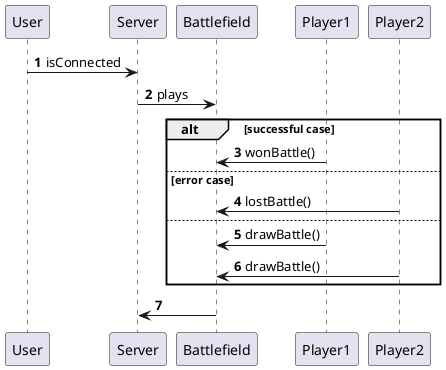 @startuml
'https://plantuml.com/sequence-diagram

autonumber

User -> Server: isConnected
Server -> Battlefield : plays
alt successful case
Player1 ->Battlefield: wonBattle()
else error case
Player2 -> Battlefield :lostBattle()
else
Player1-> Battlefield : drawBattle()
Player2-> Battlefield : drawBattle()
end
Battlefield->Server

@enduml